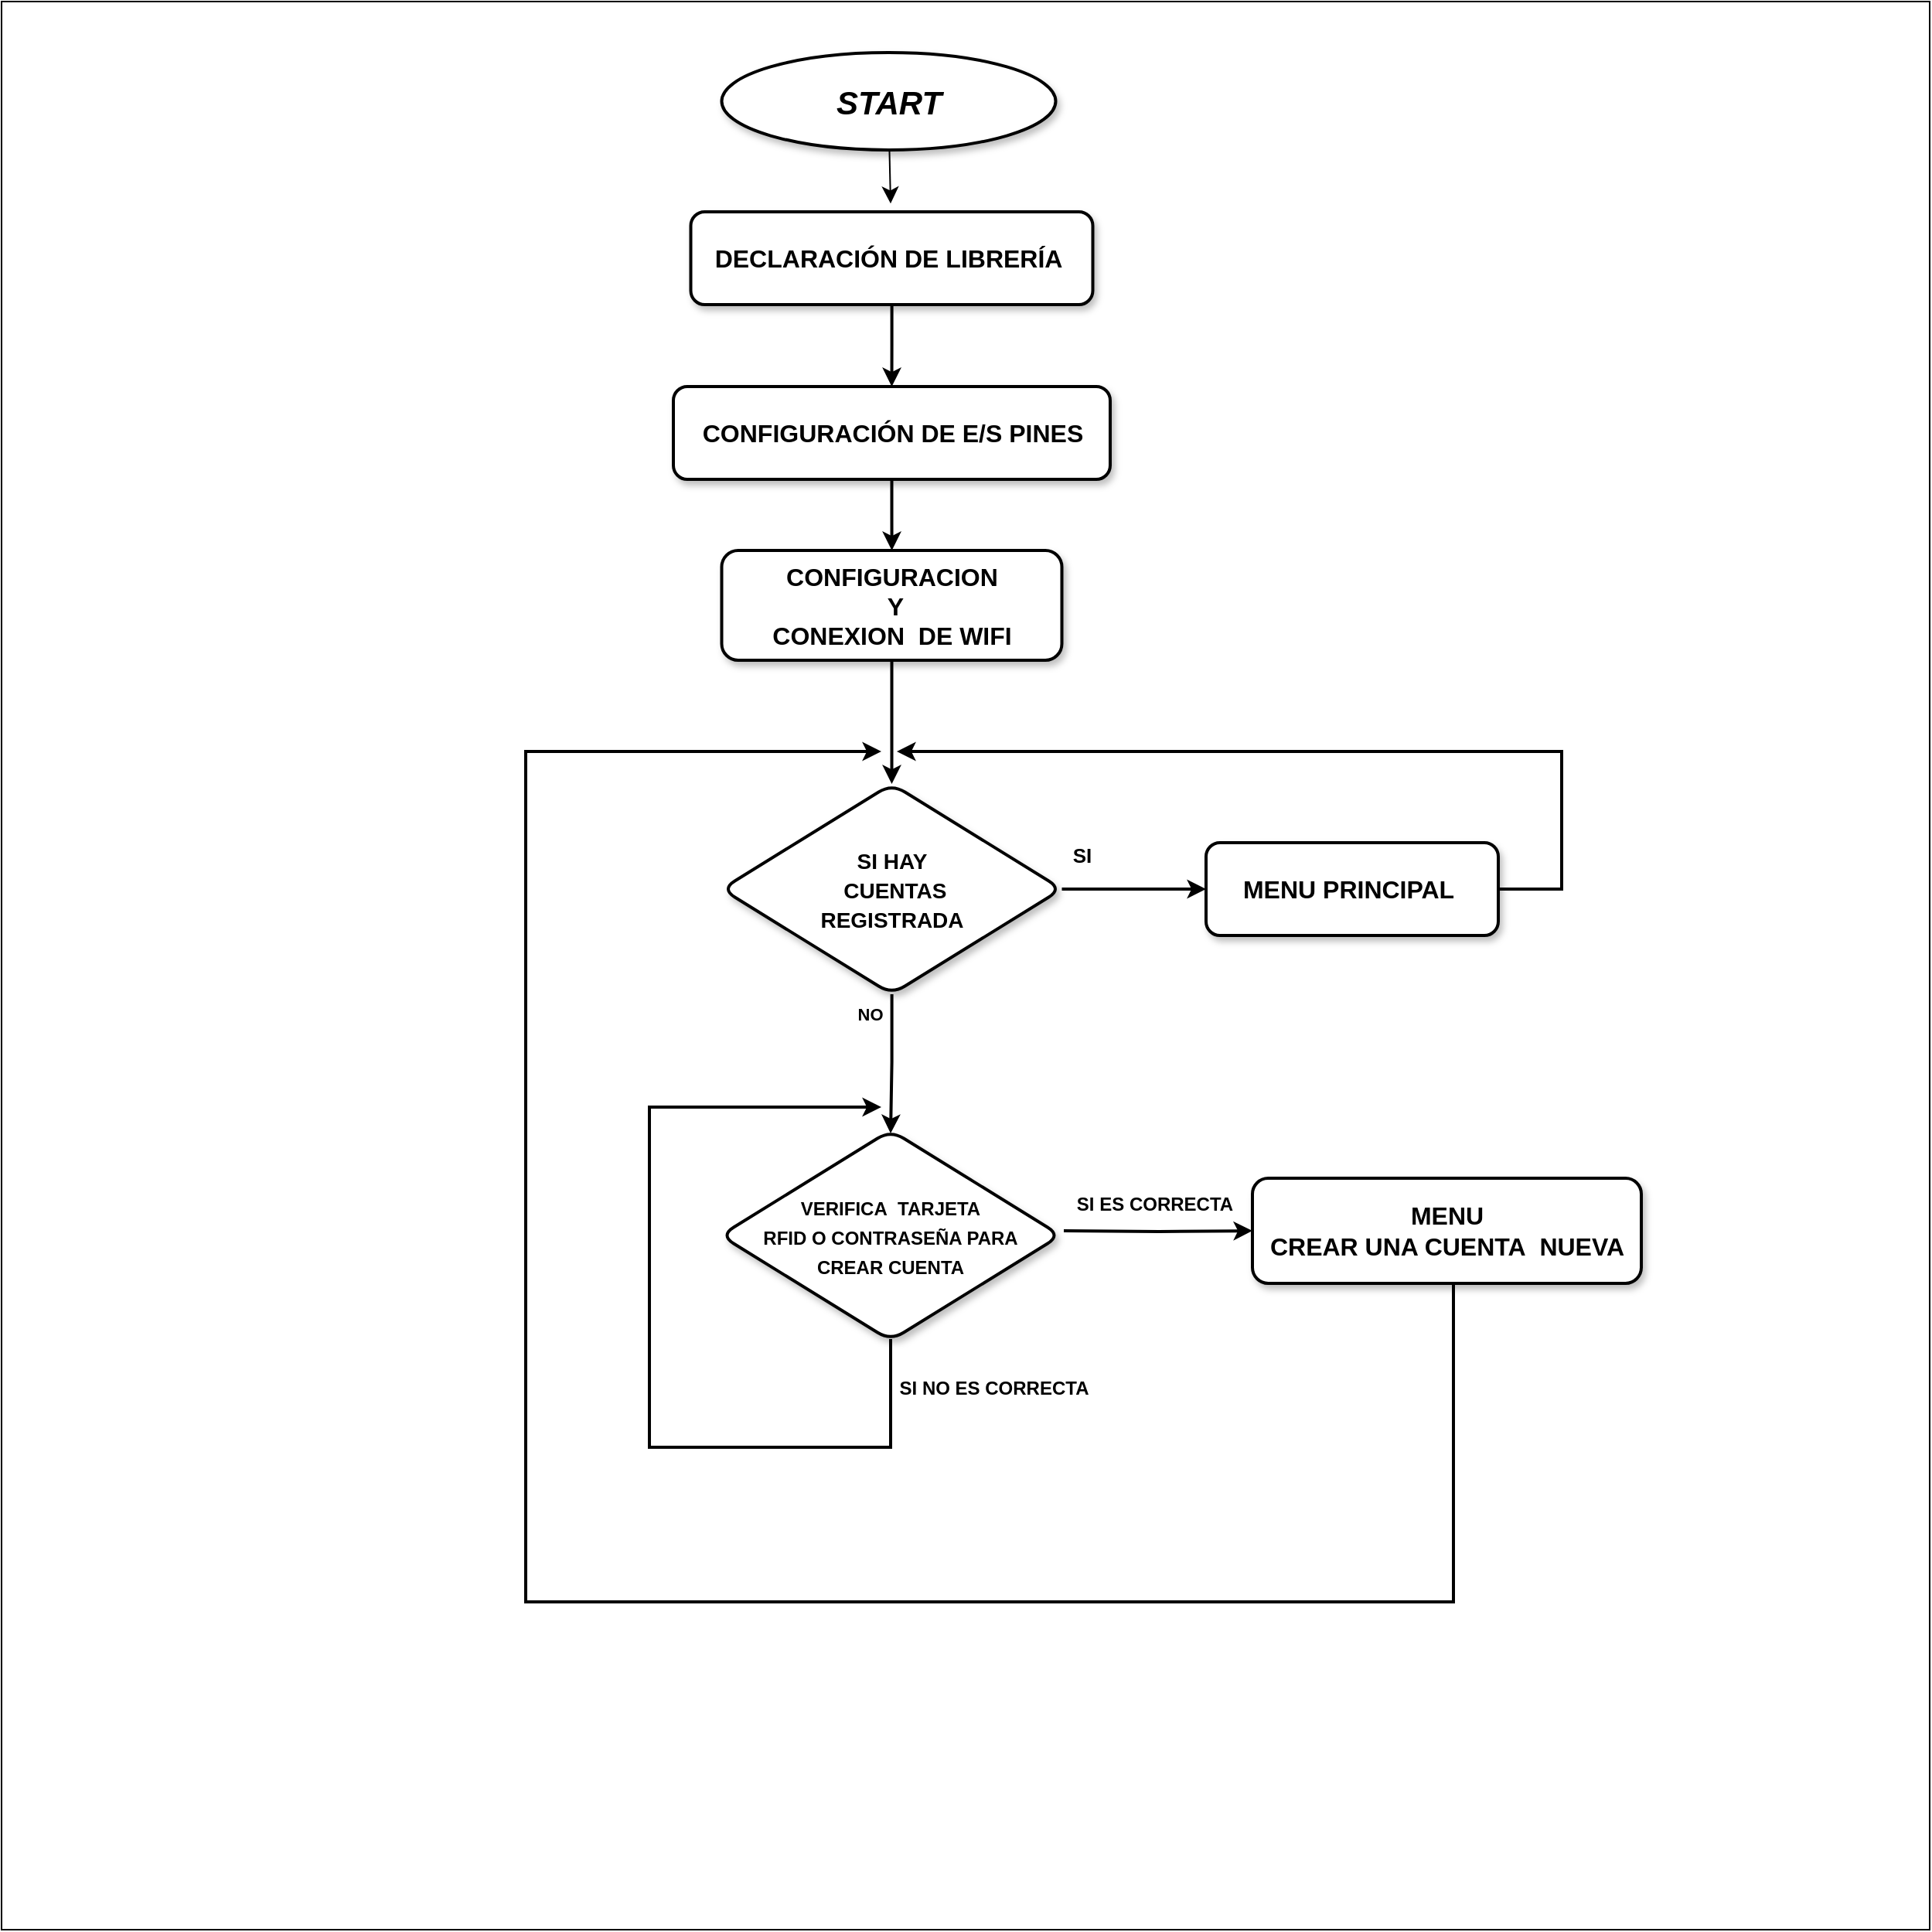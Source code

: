 <mxfile version="22.0.7" type="github">
  <diagram name="Página-1" id="9EZUr4mvAmmP4AGxjmPX">
    <mxGraphModel dx="3528" dy="7995" grid="0" gridSize="10" guides="1" tooltips="1" connect="1" arrows="1" fold="1" page="0" pageScale="1" pageWidth="827" pageHeight="1169" math="0" shadow="0">
      <root>
        <mxCell id="0" />
        <mxCell id="1" parent="0" />
        <mxCell id="9JzCqHqpsnYEKl0GW3Vo-19" value="" style="whiteSpace=wrap;html=1;aspect=fixed;" vertex="1" parent="1">
          <mxGeometry x="-1649" y="-6905" width="1247" height="1247" as="geometry" />
        </mxCell>
        <mxCell id="ROAgueBNG2c1GGxxto9t-6" style="edgeStyle=none;curved=1;rounded=0;orthogonalLoop=1;jettySize=auto;html=1;fontSize=12;startSize=8;endSize=8;" parent="1" source="ROAgueBNG2c1GGxxto9t-4" edge="1">
          <mxGeometry relative="1" as="geometry">
            <mxPoint x="-1074" y="-6774.353" as="targetPoint" />
          </mxGeometry>
        </mxCell>
        <mxCell id="ROAgueBNG2c1GGxxto9t-4" value="&lt;font style=&quot;vertical-align: inherit; font-size: 21px;&quot;&gt;&lt;font style=&quot;vertical-align: inherit; font-size: 21px;&quot;&gt;START&lt;/font&gt;&lt;/font&gt;" style="ellipse;whiteSpace=wrap;html=1;fontSize=21;strokeWidth=2;shadow=1;fontStyle=3;align=center;verticalAlign=middle;" parent="1" vertex="1">
          <mxGeometry x="-1183.25" y="-6872" width="216" height="63" as="geometry" />
        </mxCell>
        <mxCell id="a-iccuPGO_Mf37Q758sd-16" value="" style="edgeStyle=orthogonalEdgeStyle;rounded=0;orthogonalLoop=1;jettySize=auto;html=1;strokeWidth=2;" parent="1" source="ROAgueBNG2c1GGxxto9t-5" target="ROAgueBNG2c1GGxxto9t-7" edge="1">
          <mxGeometry relative="1" as="geometry" />
        </mxCell>
        <mxCell id="ROAgueBNG2c1GGxxto9t-5" value="&lt;font style=&quot;vertical-align: inherit;&quot;&gt;&lt;font style=&quot;vertical-align: inherit;&quot;&gt;&lt;font style=&quot;vertical-align: inherit;&quot;&gt;&lt;font style=&quot;vertical-align: inherit;&quot;&gt;DECLARACIÓN DE LIBRERÍA&amp;nbsp;&lt;/font&gt;&lt;/font&gt;&lt;/font&gt;&lt;/font&gt;" style="whiteSpace=wrap;html=1;fontSize=16;shadow=1;rounded=1;strokeWidth=2;fontStyle=1" parent="1" vertex="1">
          <mxGeometry x="-1203.25" y="-6769" width="260" height="60" as="geometry" />
        </mxCell>
        <mxCell id="a-iccuPGO_Mf37Q758sd-10" value="" style="edgeStyle=orthogonalEdgeStyle;rounded=0;orthogonalLoop=1;jettySize=auto;html=1;strokeWidth=2;" parent="1" source="ROAgueBNG2c1GGxxto9t-7" target="a-iccuPGO_Mf37Q758sd-9" edge="1">
          <mxGeometry relative="1" as="geometry" />
        </mxCell>
        <mxCell id="ROAgueBNG2c1GGxxto9t-7" value="&lt;font style=&quot;vertical-align: inherit;&quot;&gt;&lt;font style=&quot;vertical-align: inherit;&quot;&gt;CONFIGURACIÓN DE E/S PINES&lt;/font&gt;&lt;/font&gt;" style="whiteSpace=wrap;html=1;fontSize=16;shadow=1;glass=0;rounded=1;strokeWidth=2;fontStyle=1" parent="1" vertex="1">
          <mxGeometry x="-1214.5" y="-6656" width="282.5" height="60" as="geometry" />
        </mxCell>
        <mxCell id="ROAgueBNG2c1GGxxto9t-15" value="" style="edgeStyle=none;curved=1;rounded=0;orthogonalLoop=1;jettySize=auto;html=1;fontSize=12;startSize=8;endSize=8;" parent="1" source="ROAgueBNG2c1GGxxto9t-13" edge="1">
          <mxGeometry relative="1" as="geometry">
            <mxPoint x="-1045.75" y="-6369" as="targetPoint" />
          </mxGeometry>
        </mxCell>
        <mxCell id="9JzCqHqpsnYEKl0GW3Vo-17" style="edgeStyle=orthogonalEdgeStyle;rounded=0;orthogonalLoop=1;jettySize=auto;html=1;entryX=0;entryY=0.5;entryDx=0;entryDy=0;strokeWidth=2;" edge="1" parent="1" source="ROAgueBNG2c1GGxxto9t-13" target="ROAgueBNG2c1GGxxto9t-18">
          <mxGeometry relative="1" as="geometry" />
        </mxCell>
        <mxCell id="ROAgueBNG2c1GGxxto9t-13" value="&lt;font style=&quot;vertical-align: inherit;&quot;&gt;&lt;font style=&quot;vertical-align: inherit;&quot;&gt;&lt;font style=&quot;vertical-align: inherit;&quot;&gt;&lt;font style=&quot;vertical-align: inherit;&quot;&gt;&lt;font style=&quot;vertical-align: inherit; font-size: 15px;&quot;&gt;&lt;font style=&quot;vertical-align: inherit; font-size: 14px;&quot;&gt;&lt;span&gt;SI HAY &lt;br&gt;&amp;nbsp;CUENTAS&lt;br&gt;&amp;nbsp;REGISTRADA&amp;nbsp;&lt;/span&gt;&lt;/font&gt;&lt;/font&gt;&lt;/font&gt;&lt;/font&gt;&lt;/font&gt;&lt;/font&gt;" style="rhombus;whiteSpace=wrap;html=1;fontSize=16;rounded=1;shadow=1;strokeWidth=2;fontStyle=1" parent="1" vertex="1">
          <mxGeometry x="-1183.25" y="-6399" width="220" height="136" as="geometry" />
        </mxCell>
        <mxCell id="9JzCqHqpsnYEKl0GW3Vo-18" style="edgeStyle=orthogonalEdgeStyle;rounded=0;orthogonalLoop=1;jettySize=auto;html=1;strokeWidth=2;" edge="1" parent="1" source="ROAgueBNG2c1GGxxto9t-18">
          <mxGeometry relative="1" as="geometry">
            <mxPoint x="-1070" y="-6420" as="targetPoint" />
            <Array as="points">
              <mxPoint x="-640" y="-6420" />
            </Array>
          </mxGeometry>
        </mxCell>
        <mxCell id="ROAgueBNG2c1GGxxto9t-18" value="&lt;font style=&quot;vertical-align: inherit;&quot;&gt;&lt;font style=&quot;vertical-align: inherit;&quot;&gt;MENU PRINCIPAL&amp;nbsp;&lt;/font&gt;&lt;/font&gt;" style="whiteSpace=wrap;html=1;fontSize=16;strokeWidth=2;shadow=1;rounded=1;fontStyle=1" parent="1" vertex="1">
          <mxGeometry x="-870" y="-6361" width="189" height="60" as="geometry" />
        </mxCell>
        <mxCell id="a-iccuPGO_Mf37Q758sd-1" value="&lt;font style=&quot;font-size: 13px;&quot;&gt;SI&lt;/font&gt;" style="text;html=1;strokeColor=none;fillColor=none;align=center;verticalAlign=middle;whiteSpace=wrap;rounded=0;fontSize=19;strokeWidth=0;fontStyle=1" parent="1" vertex="1">
          <mxGeometry x="-980" y="-6369" width="60" height="30" as="geometry" />
        </mxCell>
        <mxCell id="a-iccuPGO_Mf37Q758sd-2" value="&lt;font style=&quot;font-size: 11px;&quot;&gt;NO&lt;/font&gt;" style="text;html=1;strokeColor=none;fillColor=none;align=center;verticalAlign=middle;whiteSpace=wrap;rounded=0;fontSize=19;glass=0;shadow=0;fontStyle=1" parent="1" vertex="1">
          <mxGeometry x="-1117" y="-6267" width="60" height="30" as="geometry" />
        </mxCell>
        <mxCell id="9JzCqHqpsnYEKl0GW3Vo-16" style="edgeStyle=orthogonalEdgeStyle;rounded=0;orthogonalLoop=1;jettySize=auto;html=1;strokeWidth=2;" edge="1" parent="1" source="a-iccuPGO_Mf37Q758sd-6">
          <mxGeometry relative="1" as="geometry">
            <mxPoint x="-1080" y="-6420" as="targetPoint" />
            <Array as="points">
              <mxPoint x="-710" y="-5870" />
              <mxPoint x="-1310" y="-6430" />
            </Array>
          </mxGeometry>
        </mxCell>
        <mxCell id="a-iccuPGO_Mf37Q758sd-6" value="&lt;font style=&quot;font-size: 16px;&quot;&gt;MENU &lt;br&gt;CREAR UNA CUENTA&amp;nbsp; NUEVA&lt;/font&gt;" style="rounded=1;whiteSpace=wrap;html=1;strokeWidth=2;shadow=1;fontStyle=1" parent="1" vertex="1">
          <mxGeometry x="-840" y="-6144" width="251.5" height="68" as="geometry" />
        </mxCell>
        <mxCell id="a-iccuPGO_Mf37Q758sd-11" style="edgeStyle=orthogonalEdgeStyle;rounded=0;orthogonalLoop=1;jettySize=auto;html=1;strokeWidth=2;" parent="1" source="a-iccuPGO_Mf37Q758sd-9" target="ROAgueBNG2c1GGxxto9t-13" edge="1">
          <mxGeometry relative="1" as="geometry" />
        </mxCell>
        <mxCell id="a-iccuPGO_Mf37Q758sd-9" value="&lt;b&gt;CONFIGURACION&lt;br&gt;&amp;nbsp;Y &lt;br&gt;CONEXION&amp;nbsp; DE WIFI&lt;/b&gt;" style="whiteSpace=wrap;html=1;fontSize=16;rounded=1;shadow=1;strokeWidth=2;" parent="1" vertex="1">
          <mxGeometry x="-1183.25" y="-6550" width="220" height="71" as="geometry" />
        </mxCell>
        <mxCell id="9JzCqHqpsnYEKl0GW3Vo-10" style="edgeStyle=orthogonalEdgeStyle;rounded=0;orthogonalLoop=1;jettySize=auto;html=1;strokeWidth=2;" edge="1" parent="1">
          <mxGeometry relative="1" as="geometry">
            <mxPoint x="-1080" y="-6190" as="targetPoint" />
            <mxPoint x="-1074.0" y="-6040" as="sourcePoint" />
            <Array as="points">
              <mxPoint x="-1074" y="-5970" />
              <mxPoint x="-1230" y="-5970" />
              <mxPoint x="-1230" y="-6190" />
            </Array>
          </mxGeometry>
        </mxCell>
        <mxCell id="9JzCqHqpsnYEKl0GW3Vo-15" style="edgeStyle=orthogonalEdgeStyle;rounded=0;orthogonalLoop=1;jettySize=auto;html=1;entryX=0;entryY=0.5;entryDx=0;entryDy=0;strokeWidth=2;" edge="1" parent="1" target="a-iccuPGO_Mf37Q758sd-6">
          <mxGeometry relative="1" as="geometry">
            <mxPoint x="-962.0" y="-6110" as="sourcePoint" />
          </mxGeometry>
        </mxCell>
        <mxCell id="9JzCqHqpsnYEKl0GW3Vo-12" style="edgeStyle=orthogonalEdgeStyle;rounded=0;orthogonalLoop=1;jettySize=auto;html=1;entryX=0.5;entryY=0.015;entryDx=0;entryDy=0;entryPerimeter=0;strokeWidth=2;" edge="1" parent="1" source="ROAgueBNG2c1GGxxto9t-13" target="9JzCqHqpsnYEKl0GW3Vo-21">
          <mxGeometry relative="1" as="geometry">
            <mxPoint x="-1074.0" y="-6180" as="targetPoint" />
          </mxGeometry>
        </mxCell>
        <mxCell id="9JzCqHqpsnYEKl0GW3Vo-13" value="&lt;font style=&quot;font-size: 12px;&quot;&gt;SI ES&lt;font style=&quot;font-size: 12px;&quot;&gt; &lt;/font&gt;CORRECTA&lt;/font&gt;" style="text;html=1;strokeColor=none;fillColor=none;align=center;verticalAlign=middle;whiteSpace=wrap;rounded=0;fontSize=19;fontStyle=1" vertex="1" parent="1">
          <mxGeometry x="-1005" y="-6144" width="203.5" height="30" as="geometry" />
        </mxCell>
        <mxCell id="9JzCqHqpsnYEKl0GW3Vo-14" value="&lt;font style=&quot;font-size: 12px;&quot;&gt;SI NO ES&lt;font style=&quot;font-size: 12px;&quot;&gt; &lt;/font&gt;CORRECTA&lt;br&gt;&lt;/font&gt;" style="text;html=1;strokeColor=none;fillColor=none;align=center;verticalAlign=middle;whiteSpace=wrap;rounded=0;fontSize=19;fontStyle=1" vertex="1" parent="1">
          <mxGeometry x="-1109" y="-6025" width="203.5" height="30" as="geometry" />
        </mxCell>
        <mxCell id="9JzCqHqpsnYEKl0GW3Vo-21" value="&lt;font style=&quot;font-size: 12px;&quot;&gt;&lt;span&gt;VERIFICA&amp;nbsp; TARJETA&lt;br style=&quot;border-color: var(--border-color);&quot;&gt;RFID O CONTRASEÑA PARA&lt;br style=&quot;border-color: var(--border-color);&quot;&gt;CREAR CUENTA&lt;/span&gt;&lt;/font&gt;" style="rhombus;whiteSpace=wrap;html=1;fontSize=16;rounded=1;shadow=1;strokeWidth=2;fontStyle=1" vertex="1" parent="1">
          <mxGeometry x="-1184" y="-6175" width="220" height="136" as="geometry" />
        </mxCell>
      </root>
    </mxGraphModel>
  </diagram>
</mxfile>
